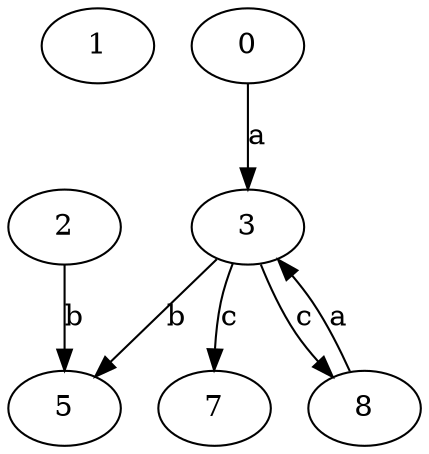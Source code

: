 strict digraph  {
1;
2;
3;
0;
5;
7;
8;
2 -> 5  [label=b];
3 -> 5  [label=b];
3 -> 7  [label=c];
3 -> 8  [label=c];
0 -> 3  [label=a];
8 -> 3  [label=a];
}
